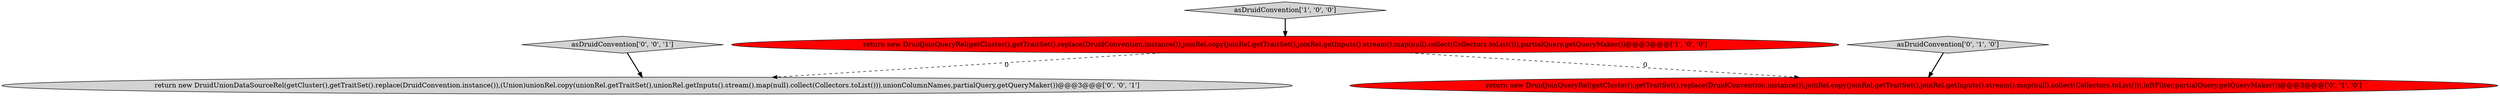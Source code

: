 digraph {
0 [style = filled, label = "asDruidConvention['1', '0', '0']", fillcolor = lightgray, shape = diamond image = "AAA0AAABBB1BBB"];
1 [style = filled, label = "return new DruidJoinQueryRel(getCluster(),getTraitSet().replace(DruidConvention.instance()),joinRel.copy(joinRel.getTraitSet(),joinRel.getInputs().stream().map(null).collect(Collectors.toList())),partialQuery,getQueryMaker())@@@3@@@['1', '0', '0']", fillcolor = red, shape = ellipse image = "AAA1AAABBB1BBB"];
4 [style = filled, label = "return new DruidUnionDataSourceRel(getCluster(),getTraitSet().replace(DruidConvention.instance()),(Union)unionRel.copy(unionRel.getTraitSet(),unionRel.getInputs().stream().map(null).collect(Collectors.toList())),unionColumnNames,partialQuery,getQueryMaker())@@@3@@@['0', '0', '1']", fillcolor = lightgray, shape = ellipse image = "AAA0AAABBB3BBB"];
5 [style = filled, label = "asDruidConvention['0', '0', '1']", fillcolor = lightgray, shape = diamond image = "AAA0AAABBB3BBB"];
2 [style = filled, label = "return new DruidJoinQueryRel(getCluster(),getTraitSet().replace(DruidConvention.instance()),joinRel.copy(joinRel.getTraitSet(),joinRel.getInputs().stream().map(null).collect(Collectors.toList())),leftFilter,partialQuery,getQueryMaker())@@@3@@@['0', '1', '0']", fillcolor = red, shape = ellipse image = "AAA1AAABBB2BBB"];
3 [style = filled, label = "asDruidConvention['0', '1', '0']", fillcolor = lightgray, shape = diamond image = "AAA0AAABBB2BBB"];
1->4 [style = dashed, label="0"];
1->2 [style = dashed, label="0"];
3->2 [style = bold, label=""];
0->1 [style = bold, label=""];
5->4 [style = bold, label=""];
}
